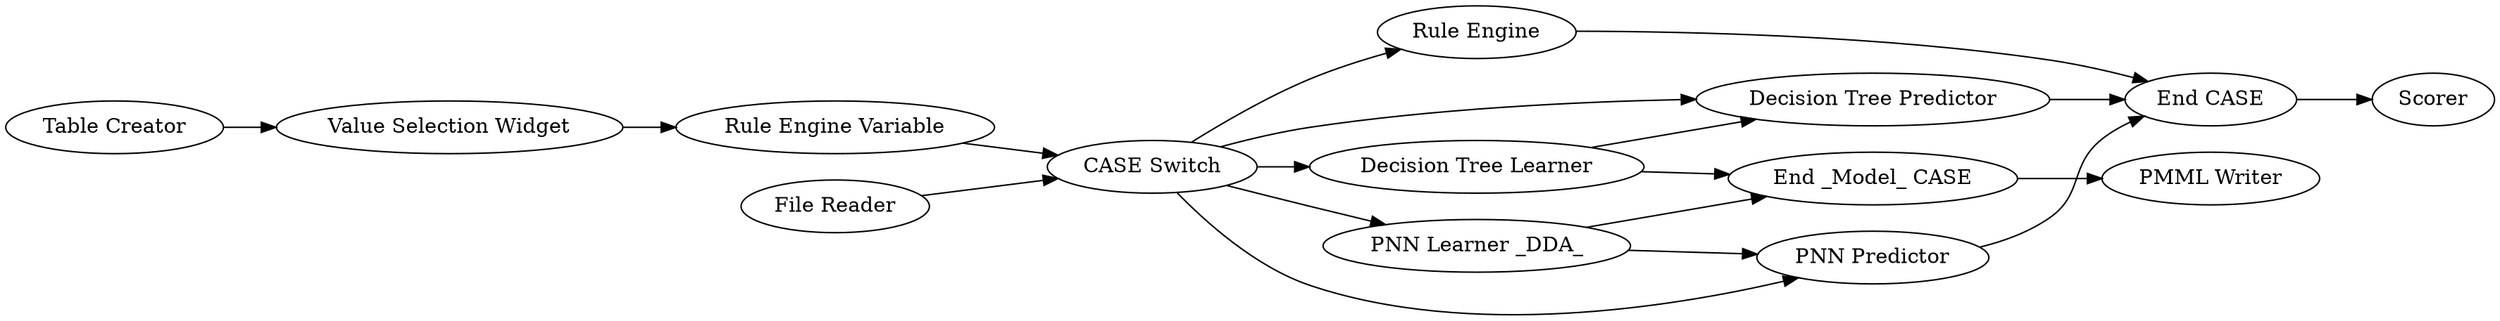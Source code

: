 digraph {
	65 -> 4
	62 -> 3
	38 -> 3
	3 -> 32
	4 -> 28
	34 -> 61
	4 -> 39
	4 -> 62
	28 -> 39
	4 -> 58
	22 -> 4
	4 -> 38
	58 -> 34
	28 -> 34
	57 -> 67
	58 -> 38
	67 -> 65
	39 -> 3
	57 [label="Table Creator"]
	62 [label="Rule Engine"]
	34 [label="End _Model_ CASE"]
	22 [label="File Reader"]
	28 [label="PNN Learner _DDA_"]
	67 [label="Value Selection Widget"]
	65 [label="Rule Engine Variable"]
	4 [label="CASE Switch"]
	58 [label="Decision Tree Learner"]
	61 [label="PMML Writer"]
	39 [label="PNN Predictor"]
	32 [label=Scorer]
	3 [label="End CASE"]
	38 [label="Decision Tree Predictor"]
	rankdir=LR
}
